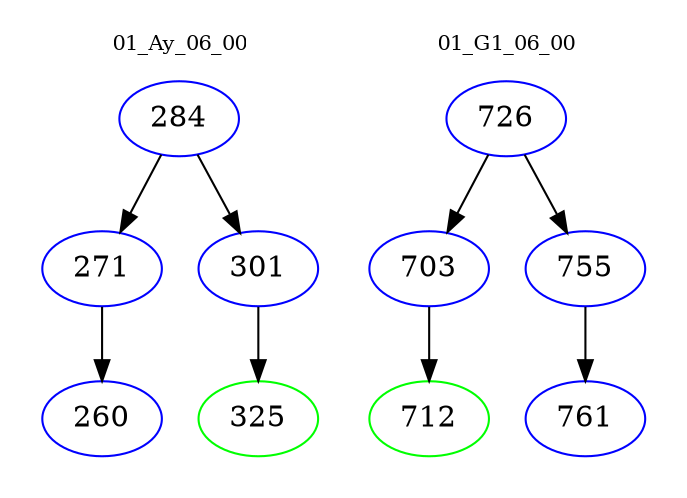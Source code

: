digraph{
subgraph cluster_0 {
color = white
label = "01_Ay_06_00";
fontsize=10;
T0_284 [label="284", color="blue"]
T0_284 -> T0_271 [color="black"]
T0_271 [label="271", color="blue"]
T0_271 -> T0_260 [color="black"]
T0_260 [label="260", color="blue"]
T0_284 -> T0_301 [color="black"]
T0_301 [label="301", color="blue"]
T0_301 -> T0_325 [color="black"]
T0_325 [label="325", color="green"]
}
subgraph cluster_1 {
color = white
label = "01_G1_06_00";
fontsize=10;
T1_726 [label="726", color="blue"]
T1_726 -> T1_703 [color="black"]
T1_703 [label="703", color="blue"]
T1_703 -> T1_712 [color="black"]
T1_712 [label="712", color="green"]
T1_726 -> T1_755 [color="black"]
T1_755 [label="755", color="blue"]
T1_755 -> T1_761 [color="black"]
T1_761 [label="761", color="blue"]
}
}
